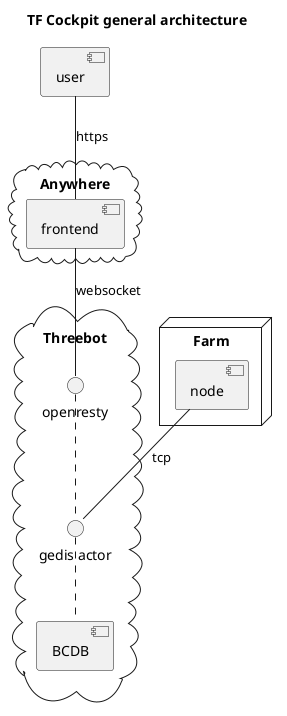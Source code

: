 @startuml
title TF Cockpit general architecture 

component user

cloud Anywhere {
    component frontend
}

cloud Threebot {
    interface "gedis actor" as gedis
    interface openresty
    component BCDB
}

node Farm {
    component node
}

openresty .. gedis
gedis .. BCDB
frontend -- openresty : websocket
node -- gedis : tcp
user -- frontend: https

@enduml
